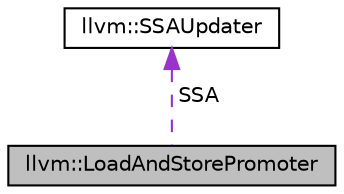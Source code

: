 digraph "llvm::LoadAndStorePromoter"
{
 // LATEX_PDF_SIZE
  bgcolor="transparent";
  edge [fontname="Helvetica",fontsize="10",labelfontname="Helvetica",labelfontsize="10"];
  node [fontname="Helvetica",fontsize="10",shape="box"];
  Node1 [label="llvm::LoadAndStorePromoter",height=0.2,width=0.4,color="black", fillcolor="grey75", style="filled", fontcolor="black",tooltip="Helper class for promoting a collection of loads and stores into SSA Form using the SSAUpdater."];
  Node2 -> Node1 [dir="back",color="darkorchid3",fontsize="10",style="dashed",label=" SSA" ,fontname="Helvetica"];
  Node2 [label="llvm::SSAUpdater",height=0.2,width=0.4,color="black",URL="$classllvm_1_1SSAUpdater.html",tooltip="Helper class for SSA formation on a set of values defined in multiple blocks."];
}
